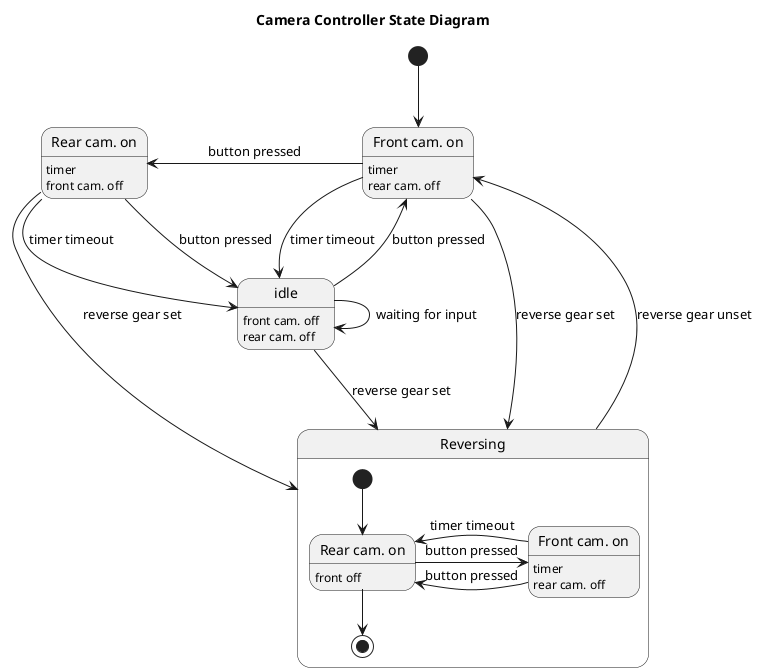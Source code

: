 @startuml

title Camera Controller State Diagram

state idle
idle : front cam. off
idle : rear cam. off

state "Front cam. on" as frontTimer
frontTimer : timer
frontTimer : rear cam. off

state "Rear cam. on" as rearTimer
rearTimer : timer
rearTimer : front cam. off

state "Reversing" as reversing {
    state "Rear cam. on" as reversingRearOn
    reversingRearOn : front off

    state "Front cam. on" as reveringFrontTimer
    reveringFrontTimer : timer
    reveringFrontTimer : rear cam. off

    [*] --> reversingRearOn
    reversingRearOn -> reveringFrontTimer : button pressed
    reveringFrontTimer -> reversingRearOn : timer timeout
    reveringFrontTimer -> reversingRearOn : button pressed
    reversingRearOn --> [*]
}

[*] --> frontTimer

frontTimer --> idle : timer timeout
frontTimer -left-> rearTimer : button pressed
frontTimer -> reversing : reverse gear set

idle -> idle : waiting for input
idle --> reversing : reverse gear set
idle --> frontTimer : button pressed

rearTimer --> idle : timer timeout
rearTimer --> idle : button pressed
rearTimer --> reversing : reverse gear set


reversing -> frontTimer : reverse gear unset
@enduml